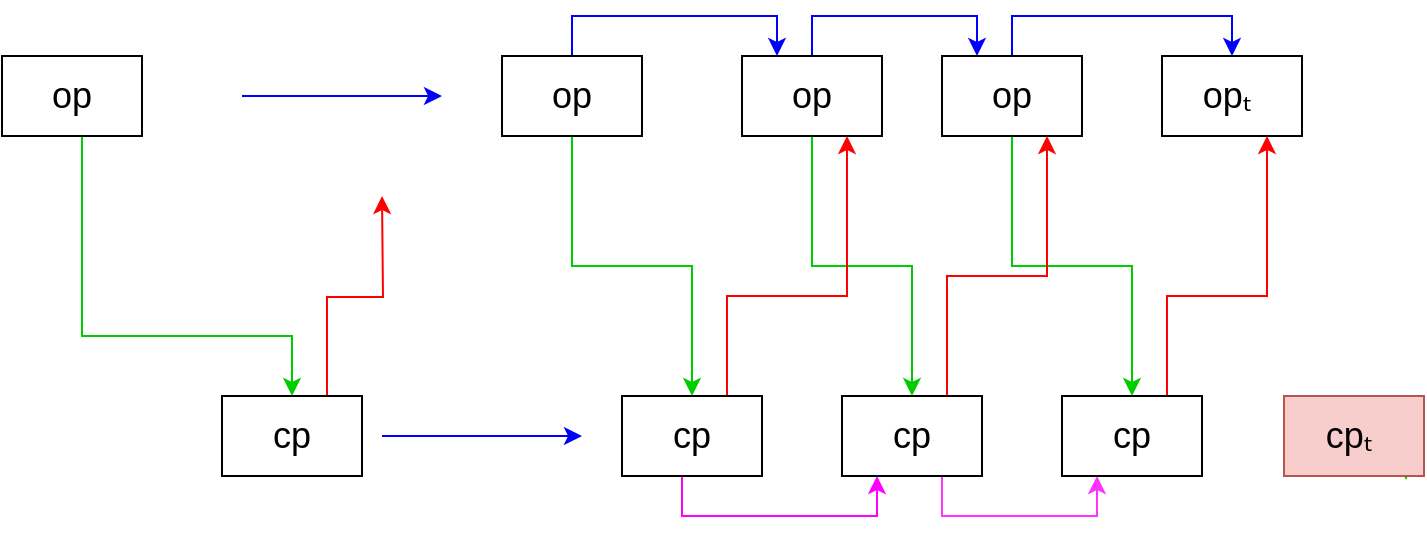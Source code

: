 <mxfile version="20.2.8" type="device" pages="4"><diagram id="kgpKYQtTHZ0yAKxKKP6v" name="Page-1"><mxGraphModel dx="1420" dy="855" grid="1" gridSize="10" guides="1" tooltips="1" connect="1" arrows="1" fold="1" page="1" pageScale="1" pageWidth="850" pageHeight="1100" math="0" shadow="0"><root><mxCell id="0"/><mxCell id="1" parent="0"/><mxCell id="jh5sVm4cKv1U_6JyRxff-20" style="edgeStyle=orthogonalEdgeStyle;rounded=0;orthogonalLoop=1;jettySize=auto;html=1;entryX=0.5;entryY=0;entryDx=0;entryDy=0;fontSize=18;strokeColor=#00CC00;" parent="1" source="jh5sVm4cKv1U_6JyRxff-1" target="jh5sVm4cKv1U_6JyRxff-10" edge="1"><mxGeometry relative="1" as="geometry"><Array as="points"><mxPoint x="70" y="450"/><mxPoint x="175" y="450"/></Array></mxGeometry></mxCell><mxCell id="jh5sVm4cKv1U_6JyRxff-1" value="&lt;font style=&quot;font-size: 18px;&quot;&gt;op&lt;/font&gt;" style="rounded=0;whiteSpace=wrap;html=1;" parent="1" vertex="1"><mxGeometry x="30" y="310" width="70" height="40" as="geometry"/></mxCell><mxCell id="jh5sVm4cKv1U_6JyRxff-21" style="edgeStyle=orthogonalEdgeStyle;rounded=0;orthogonalLoop=1;jettySize=auto;html=1;entryX=0.5;entryY=0;entryDx=0;entryDy=0;fontSize=18;strokeColor=#00CC00;" parent="1" source="jh5sVm4cKv1U_6JyRxff-6" target="jh5sVm4cKv1U_6JyRxff-11" edge="1"><mxGeometry relative="1" as="geometry"/></mxCell><mxCell id="xXjv_oAIk4GyOGv3urAA-8" style="edgeStyle=orthogonalEdgeStyle;rounded=0;orthogonalLoop=1;jettySize=auto;html=1;exitX=0.5;exitY=0;exitDx=0;exitDy=0;entryX=0.25;entryY=0;entryDx=0;entryDy=0;strokeColor=#0000FF;" parent="1" source="jh5sVm4cKv1U_6JyRxff-6" target="jh5sVm4cKv1U_6JyRxff-7" edge="1"><mxGeometry relative="1" as="geometry"/></mxCell><mxCell id="jh5sVm4cKv1U_6JyRxff-6" value="&lt;font style=&quot;font-size: 18px;&quot;&gt;op&lt;/font&gt;" style="rounded=0;whiteSpace=wrap;html=1;" parent="1" vertex="1"><mxGeometry x="280" y="310" width="70" height="40" as="geometry"/></mxCell><mxCell id="jh5sVm4cKv1U_6JyRxff-22" style="edgeStyle=orthogonalEdgeStyle;rounded=0;orthogonalLoop=1;jettySize=auto;html=1;entryX=0.5;entryY=0;entryDx=0;entryDy=0;fontSize=18;strokeColor=#00CC00;" parent="1" source="jh5sVm4cKv1U_6JyRxff-7" target="jh5sVm4cKv1U_6JyRxff-12" edge="1"><mxGeometry relative="1" as="geometry"/></mxCell><mxCell id="xXjv_oAIk4GyOGv3urAA-7" style="edgeStyle=orthogonalEdgeStyle;rounded=0;orthogonalLoop=1;jettySize=auto;html=1;entryX=0.25;entryY=0;entryDx=0;entryDy=0;strokeColor=#0000FF;" parent="1" source="jh5sVm4cKv1U_6JyRxff-7" target="jh5sVm4cKv1U_6JyRxff-8" edge="1"><mxGeometry relative="1" as="geometry"><Array as="points"><mxPoint x="435" y="290"/><mxPoint x="518" y="290"/></Array></mxGeometry></mxCell><mxCell id="jh5sVm4cKv1U_6JyRxff-7" value="&lt;font style=&quot;font-size: 18px;&quot;&gt;op&lt;/font&gt;" style="rounded=0;whiteSpace=wrap;html=1;" parent="1" vertex="1"><mxGeometry x="400" y="310" width="70" height="40" as="geometry"/></mxCell><mxCell id="jh5sVm4cKv1U_6JyRxff-23" style="edgeStyle=orthogonalEdgeStyle;rounded=0;orthogonalLoop=1;jettySize=auto;html=1;entryX=0.5;entryY=0;entryDx=0;entryDy=0;fontSize=18;strokeColor=#00CC00;" parent="1" source="jh5sVm4cKv1U_6JyRxff-8" target="jh5sVm4cKv1U_6JyRxff-13" edge="1"><mxGeometry relative="1" as="geometry"/></mxCell><mxCell id="jh5sVm4cKv1U_6JyRxff-36" style="edgeStyle=orthogonalEdgeStyle;rounded=0;orthogonalLoop=1;jettySize=auto;html=1;exitX=0.5;exitY=0;exitDx=0;exitDy=0;entryX=0.5;entryY=0;entryDx=0;entryDy=0;strokeColor=#0000FF;fontSize=18;" parent="1" source="jh5sVm4cKv1U_6JyRxff-8" target="jh5sVm4cKv1U_6JyRxff-9" edge="1"><mxGeometry relative="1" as="geometry"/></mxCell><mxCell id="jh5sVm4cKv1U_6JyRxff-8" value="&lt;font style=&quot;font-size: 18px;&quot;&gt;op&lt;/font&gt;" style="rounded=0;whiteSpace=wrap;html=1;" parent="1" vertex="1"><mxGeometry x="500" y="310" width="70" height="40" as="geometry"/></mxCell><mxCell id="jh5sVm4cKv1U_6JyRxff-9" value="&lt;font style=&quot;font-size: 18px;&quot;&gt;opₜ&amp;nbsp;&lt;/font&gt;" style="rounded=0;whiteSpace=wrap;html=1;" parent="1" vertex="1"><mxGeometry x="610" y="310" width="70" height="40" as="geometry"/></mxCell><mxCell id="jh5sVm4cKv1U_6JyRxff-44" style="edgeStyle=orthogonalEdgeStyle;rounded=0;orthogonalLoop=1;jettySize=auto;html=1;exitX=0.75;exitY=0;exitDx=0;exitDy=0;strokeColor=#FF0000;fontSize=18;" parent="1" source="jh5sVm4cKv1U_6JyRxff-10" edge="1"><mxGeometry relative="1" as="geometry"><mxPoint x="220" y="380" as="targetPoint"/></mxGeometry></mxCell><mxCell id="jh5sVm4cKv1U_6JyRxff-10" value="&lt;font style=&quot;font-size: 18px;&quot;&gt;cp&lt;/font&gt;" style="rounded=0;whiteSpace=wrap;html=1;" parent="1" vertex="1"><mxGeometry x="140" y="480" width="70" height="40" as="geometry"/></mxCell><mxCell id="jh5sVm4cKv1U_6JyRxff-43" style="edgeStyle=orthogonalEdgeStyle;rounded=0;orthogonalLoop=1;jettySize=auto;html=1;exitX=0.75;exitY=0;exitDx=0;exitDy=0;entryX=0.75;entryY=1;entryDx=0;entryDy=0;strokeColor=#FF0000;fontSize=18;" parent="1" source="jh5sVm4cKv1U_6JyRxff-11" target="jh5sVm4cKv1U_6JyRxff-7" edge="1"><mxGeometry relative="1" as="geometry"><Array as="points"><mxPoint x="393" y="430"/><mxPoint x="453" y="430"/></Array></mxGeometry></mxCell><mxCell id="xXjv_oAIk4GyOGv3urAA-5" style="edgeStyle=orthogonalEdgeStyle;rounded=0;orthogonalLoop=1;jettySize=auto;html=1;entryX=0.25;entryY=1;entryDx=0;entryDy=0;strokeColor=#FF00FF;" parent="1" source="jh5sVm4cKv1U_6JyRxff-11" target="jh5sVm4cKv1U_6JyRxff-12" edge="1"><mxGeometry relative="1" as="geometry"><Array as="points"><mxPoint x="370" y="540"/><mxPoint x="468" y="540"/></Array></mxGeometry></mxCell><mxCell id="jh5sVm4cKv1U_6JyRxff-11" value="&lt;font style=&quot;font-size: 18px;&quot;&gt;cp&lt;/font&gt;" style="rounded=0;whiteSpace=wrap;html=1;" parent="1" vertex="1"><mxGeometry x="340" y="480" width="70" height="40" as="geometry"/></mxCell><mxCell id="jh5sVm4cKv1U_6JyRxff-42" style="edgeStyle=orthogonalEdgeStyle;rounded=0;orthogonalLoop=1;jettySize=auto;html=1;exitX=0.75;exitY=0;exitDx=0;exitDy=0;entryX=0.75;entryY=1;entryDx=0;entryDy=0;strokeColor=#FF0000;fontSize=18;" parent="1" source="jh5sVm4cKv1U_6JyRxff-12" target="jh5sVm4cKv1U_6JyRxff-8" edge="1"><mxGeometry relative="1" as="geometry"><Array as="points"><mxPoint x="503" y="420"/><mxPoint x="553" y="420"/></Array></mxGeometry></mxCell><mxCell id="xXjv_oAIk4GyOGv3urAA-4" style="edgeStyle=orthogonalEdgeStyle;rounded=0;orthogonalLoop=1;jettySize=auto;html=1;entryX=0.25;entryY=1;entryDx=0;entryDy=0;strokeColor=#FF33FF;" parent="1" source="jh5sVm4cKv1U_6JyRxff-12" target="jh5sVm4cKv1U_6JyRxff-13" edge="1"><mxGeometry relative="1" as="geometry"><Array as="points"><mxPoint x="500" y="540"/><mxPoint x="578" y="540"/></Array></mxGeometry></mxCell><mxCell id="jh5sVm4cKv1U_6JyRxff-12" value="&lt;font style=&quot;font-size: 18px;&quot;&gt;cp&lt;/font&gt;" style="rounded=0;whiteSpace=wrap;html=1;" parent="1" vertex="1"><mxGeometry x="450" y="480" width="70" height="40" as="geometry"/></mxCell><mxCell id="jh5sVm4cKv1U_6JyRxff-41" style="edgeStyle=orthogonalEdgeStyle;rounded=0;orthogonalLoop=1;jettySize=auto;html=1;exitX=0.75;exitY=0;exitDx=0;exitDy=0;entryX=0.75;entryY=1;entryDx=0;entryDy=0;strokeColor=#FF0000;fontSize=18;" parent="1" source="jh5sVm4cKv1U_6JyRxff-13" target="jh5sVm4cKv1U_6JyRxff-9" edge="1"><mxGeometry relative="1" as="geometry"><Array as="points"><mxPoint x="613" y="430"/><mxPoint x="663" y="430"/></Array></mxGeometry></mxCell><mxCell id="jh5sVm4cKv1U_6JyRxff-13" value="&lt;font style=&quot;font-size: 18px;&quot;&gt;cp&lt;/font&gt;" style="rounded=0;whiteSpace=wrap;html=1;" parent="1" vertex="1"><mxGeometry x="560" y="480" width="70" height="40" as="geometry"/></mxCell><mxCell id="jh5sVm4cKv1U_6JyRxff-28" style="edgeStyle=orthogonalEdgeStyle;rounded=0;orthogonalLoop=1;jettySize=auto;html=1;exitX=0.75;exitY=1;exitDx=0;exitDy=0;strokeColor=#00CC00;fontSize=18;entryX=0.871;entryY=1.05;entryDx=0;entryDy=0;entryPerimeter=0;" parent="1" source="jh5sVm4cKv1U_6JyRxff-14" target="jh5sVm4cKv1U_6JyRxff-14" edge="1"><mxGeometry relative="1" as="geometry"><mxPoint x="730" y="540" as="targetPoint"/></mxGeometry></mxCell><mxCell id="jh5sVm4cKv1U_6JyRxff-14" value="&lt;font style=&quot;font-size: 18px;&quot;&gt;cpₜ&amp;nbsp;&lt;/font&gt;" style="rounded=0;whiteSpace=wrap;html=1;fillColor=#f8cecc;strokeColor=#b85450;" parent="1" vertex="1"><mxGeometry x="671" y="480" width="70" height="40" as="geometry"/></mxCell><mxCell id="xXjv_oAIk4GyOGv3urAA-10" value="" style="endArrow=classic;html=1;rounded=0;strokeColor=#0000FF;" parent="1" edge="1"><mxGeometry relative="1" as="geometry"><mxPoint x="220" y="500" as="sourcePoint"/><mxPoint x="320" y="500" as="targetPoint"/></mxGeometry></mxCell><mxCell id="xXjv_oAIk4GyOGv3urAA-12" value="" style="endArrow=classic;html=1;rounded=0;strokeColor=#0000FF;" parent="1" edge="1"><mxGeometry relative="1" as="geometry"><mxPoint x="150" y="330" as="sourcePoint"/><mxPoint x="250" y="330" as="targetPoint"/></mxGeometry></mxCell></root></mxGraphModel></diagram><diagram id="A9E0UnCBKg4u_X5Gllew" name="Page-2"><mxGraphModel dx="1420" dy="855" grid="1" gridSize="10" guides="1" tooltips="1" connect="1" arrows="1" fold="1" page="1" pageScale="1" pageWidth="850" pageHeight="1100" math="0" shadow="0"><root><mxCell id="0"/><mxCell id="1" parent="0"/><mxCell id="JVV-bPClfwQrTZ14eIcD-2" style="edgeStyle=orthogonalEdgeStyle;rounded=0;orthogonalLoop=1;jettySize=auto;html=1;exitX=0.5;exitY=0;exitDx=0;exitDy=0;entryX=0.25;entryY=0;entryDx=0;entryDy=0;strokeColor=#3333FF;fontSize=18;" parent="1" source="JVV-bPClfwQrTZ14eIcD-3" target="JVV-bPClfwQrTZ14eIcD-14" edge="1"><mxGeometry relative="1" as="geometry"><Array as="points"><mxPoint x="65" y="240"/><mxPoint x="628" y="240"/></Array></mxGeometry></mxCell><mxCell id="JVV-bPClfwQrTZ14eIcD-3" value="&lt;font style=&quot;font-size: 18px;&quot;&gt;op&lt;/font&gt;" style="rounded=0;whiteSpace=wrap;html=1;" parent="1" vertex="1"><mxGeometry x="30" y="310" width="70" height="40" as="geometry"/></mxCell><mxCell id="JVV-bPClfwQrTZ14eIcD-5" style="edgeStyle=orthogonalEdgeStyle;rounded=0;orthogonalLoop=1;jettySize=auto;html=1;exitX=0.5;exitY=0;exitDx=0;exitDy=0;entryX=0.886;entryY=0;entryDx=0;entryDy=0;entryPerimeter=0;strokeColor=#7F00FF;fontSize=18;" parent="1" source="JVV-bPClfwQrTZ14eIcD-6" target="JVV-bPClfwQrTZ14eIcD-14" edge="1"><mxGeometry relative="1" as="geometry"><Array as="points"><mxPoint x="315" y="230"/><mxPoint x="672" y="230"/></Array></mxGeometry></mxCell><mxCell id="JVV-bPClfwQrTZ14eIcD-6" value="&lt;font style=&quot;font-size: 18px;&quot;&gt;op&lt;/font&gt;" style="rounded=0;whiteSpace=wrap;html=1;" parent="1" vertex="1"><mxGeometry x="280" y="310" width="70" height="40" as="geometry"/></mxCell><mxCell id="JVV-bPClfwQrTZ14eIcD-8" style="edgeStyle=orthogonalEdgeStyle;rounded=0;orthogonalLoop=1;jettySize=auto;html=1;exitX=0.5;exitY=0;exitDx=0;exitDy=0;entryX=0.75;entryY=0;entryDx=0;entryDy=0;strokeColor=#0000CC;fontSize=18;" parent="1" source="JVV-bPClfwQrTZ14eIcD-9" target="JVV-bPClfwQrTZ14eIcD-14" edge="1"><mxGeometry relative="1" as="geometry"><Array as="points"><mxPoint x="435" y="260"/><mxPoint x="663" y="260"/></Array></mxGeometry></mxCell><mxCell id="JVV-bPClfwQrTZ14eIcD-9" value="&lt;font style=&quot;font-size: 18px;&quot;&gt;op&lt;/font&gt;" style="rounded=0;whiteSpace=wrap;html=1;" parent="1" vertex="1"><mxGeometry x="400" y="310" width="70" height="40" as="geometry"/></mxCell><mxCell id="JVV-bPClfwQrTZ14eIcD-11" style="edgeStyle=orthogonalEdgeStyle;rounded=0;orthogonalLoop=1;jettySize=auto;html=1;exitX=0.5;exitY=0;exitDx=0;exitDy=0;entryX=0.5;entryY=0;entryDx=0;entryDy=0;strokeColor=#0000CC;fontSize=18;" parent="1" source="JVV-bPClfwQrTZ14eIcD-12" target="JVV-bPClfwQrTZ14eIcD-14" edge="1"><mxGeometry relative="1" as="geometry"/></mxCell><mxCell id="JVV-bPClfwQrTZ14eIcD-12" value="&lt;font style=&quot;font-size: 18px;&quot;&gt;op&lt;/font&gt;" style="rounded=0;whiteSpace=wrap;html=1;" parent="1" vertex="1"><mxGeometry x="500" y="310" width="70" height="40" as="geometry"/></mxCell><mxCell id="0SFNq8PjkuVZPo4memtI-1" style="edgeStyle=orthogonalEdgeStyle;rounded=0;orthogonalLoop=1;jettySize=auto;html=1;entryX=0.25;entryY=0;entryDx=0;entryDy=0;strokeColor=#00FF00;" parent="1" source="JVV-bPClfwQrTZ14eIcD-14" target="JVV-bPClfwQrTZ14eIcD-26" edge="1"><mxGeometry relative="1" as="geometry"><Array as="points"><mxPoint x="630" y="415"/><mxPoint x="578" y="415"/></Array></mxGeometry></mxCell><mxCell id="0SFNq8PjkuVZPo4memtI-2" style="edgeStyle=orthogonalEdgeStyle;rounded=0;orthogonalLoop=1;jettySize=auto;html=1;exitX=0;exitY=1;exitDx=0;exitDy=0;entryX=0.5;entryY=0;entryDx=0;entryDy=0;strokeColor=#00FF00;" parent="1" source="JVV-bPClfwQrTZ14eIcD-14" target="JVV-bPClfwQrTZ14eIcD-23" edge="1"><mxGeometry relative="1" as="geometry"><Array as="points"><mxPoint x="610" y="400"/><mxPoint x="485" y="400"/></Array></mxGeometry></mxCell><mxCell id="0SFNq8PjkuVZPo4memtI-3" style="edgeStyle=orthogonalEdgeStyle;rounded=0;orthogonalLoop=1;jettySize=auto;html=1;exitX=0;exitY=1;exitDx=0;exitDy=0;entryX=0.5;entryY=0;entryDx=0;entryDy=0;strokeColor=#00FF00;" parent="1" source="JVV-bPClfwQrTZ14eIcD-14" target="JVV-bPClfwQrTZ14eIcD-20" edge="1"><mxGeometry relative="1" as="geometry"><Array as="points"><mxPoint x="620" y="350"/><mxPoint x="620" y="390"/><mxPoint x="375" y="390"/></Array></mxGeometry></mxCell><mxCell id="JVV-bPClfwQrTZ14eIcD-14" value="&lt;font style=&quot;font-size: 18px;&quot;&gt;opₜ&amp;nbsp;&lt;/font&gt;" style="rounded=0;whiteSpace=wrap;html=1;" parent="1" vertex="1"><mxGeometry x="610" y="310" width="70" height="40" as="geometry"/></mxCell><mxCell id="QSjQKRViWcZtB1r0Ln3s-3" style="edgeStyle=orthogonalEdgeStyle;rounded=0;orthogonalLoop=1;jettySize=auto;html=1;exitX=0.5;exitY=1;exitDx=0;exitDy=0;entryX=0.857;entryY=1;entryDx=0;entryDy=0;entryPerimeter=0;" edge="1" parent="1" source="JVV-bPClfwQrTZ14eIcD-17" target="JVV-bPClfwQrTZ14eIcD-26"><mxGeometry relative="1" as="geometry"><Array as="points"><mxPoint x="175" y="590"/><mxPoint x="620" y="590"/></Array></mxGeometry></mxCell><mxCell id="JVV-bPClfwQrTZ14eIcD-17" value="&lt;font style=&quot;font-size: 18px;&quot;&gt;cp&lt;/font&gt;" style="rounded=0;whiteSpace=wrap;html=1;" parent="1" vertex="1"><mxGeometry x="140" y="480" width="70" height="40" as="geometry"/></mxCell><mxCell id="QSjQKRViWcZtB1r0Ln3s-2" style="edgeStyle=orthogonalEdgeStyle;rounded=0;orthogonalLoop=1;jettySize=auto;html=1;exitX=0.5;exitY=1;exitDx=0;exitDy=0;" edge="1" parent="1" source="JVV-bPClfwQrTZ14eIcD-20" target="JVV-bPClfwQrTZ14eIcD-26"><mxGeometry relative="1" as="geometry"><Array as="points"><mxPoint x="375" y="570"/><mxPoint x="610" y="570"/></Array></mxGeometry></mxCell><mxCell id="JVV-bPClfwQrTZ14eIcD-20" value="&lt;font style=&quot;font-size: 18px;&quot;&gt;cp&lt;/font&gt;" style="rounded=0;whiteSpace=wrap;html=1;" parent="1" vertex="1"><mxGeometry x="340" y="480" width="70" height="40" as="geometry"/></mxCell><mxCell id="QSjQKRViWcZtB1r0Ln3s-1" style="edgeStyle=orthogonalEdgeStyle;rounded=0;orthogonalLoop=1;jettySize=auto;html=1;entryX=0.5;entryY=1;entryDx=0;entryDy=0;" edge="1" parent="1" source="JVV-bPClfwQrTZ14eIcD-23" target="JVV-bPClfwQrTZ14eIcD-26"><mxGeometry relative="1" as="geometry"><Array as="points"><mxPoint x="485" y="540"/><mxPoint x="595" y="540"/></Array></mxGeometry></mxCell><mxCell id="JVV-bPClfwQrTZ14eIcD-23" value="&lt;font style=&quot;font-size: 18px;&quot;&gt;cp&lt;/font&gt;" style="rounded=0;whiteSpace=wrap;html=1;" parent="1" vertex="1"><mxGeometry x="450" y="480" width="70" height="40" as="geometry"/></mxCell><mxCell id="QSjQKRViWcZtB1r0Ln3s-5" style="edgeStyle=orthogonalEdgeStyle;rounded=0;orthogonalLoop=1;jettySize=auto;html=1;exitX=0.5;exitY=0;exitDx=0;exitDy=0;entryX=0.5;entryY=1;entryDx=0;entryDy=0;strokeColor=#FF0000;" edge="1" parent="1" source="JVV-bPClfwQrTZ14eIcD-26" target="JVV-bPClfwQrTZ14eIcD-9"><mxGeometry relative="1" as="geometry"><Array as="points"><mxPoint x="595" y="430"/><mxPoint x="435" y="430"/></Array></mxGeometry></mxCell><mxCell id="QSjQKRViWcZtB1r0Ln3s-6" style="edgeStyle=orthogonalEdgeStyle;rounded=0;orthogonalLoop=1;jettySize=auto;html=1;exitX=0.75;exitY=0;exitDx=0;exitDy=0;entryX=0.5;entryY=1;entryDx=0;entryDy=0;strokeColor=#FF0000;" edge="1" parent="1" source="JVV-bPClfwQrTZ14eIcD-26" target="JVV-bPClfwQrTZ14eIcD-6"><mxGeometry relative="1" as="geometry"><Array as="points"><mxPoint x="613" y="440"/><mxPoint x="315" y="440"/></Array></mxGeometry></mxCell><mxCell id="JVV-bPClfwQrTZ14eIcD-26" value="&lt;font style=&quot;font-size: 18px;&quot;&gt;cp&lt;/font&gt;" style="rounded=0;whiteSpace=wrap;html=1;" parent="1" vertex="1"><mxGeometry x="560" y="480" width="70" height="40" as="geometry"/></mxCell><mxCell id="JVV-bPClfwQrTZ14eIcD-27" style="edgeStyle=orthogonalEdgeStyle;rounded=0;orthogonalLoop=1;jettySize=auto;html=1;exitX=0.75;exitY=1;exitDx=0;exitDy=0;strokeColor=#00CC00;fontSize=18;entryX=0.871;entryY=1.05;entryDx=0;entryDy=0;entryPerimeter=0;" parent="1" source="JVV-bPClfwQrTZ14eIcD-28" target="JVV-bPClfwQrTZ14eIcD-28" edge="1"><mxGeometry relative="1" as="geometry"><mxPoint x="730" y="540" as="targetPoint"/></mxGeometry></mxCell><mxCell id="JVV-bPClfwQrTZ14eIcD-28" value="&lt;font style=&quot;font-size: 18px;&quot;&gt;cpₜ&amp;nbsp;&lt;/font&gt;" style="rounded=0;whiteSpace=wrap;html=1;fillColor=#f8cecc;strokeColor=#b85450;" parent="1" vertex="1"><mxGeometry x="670" y="480" width="70" height="40" as="geometry"/></mxCell><mxCell id="0SFNq8PjkuVZPo4memtI-8" value="" style="endArrow=classic;html=1;rounded=0;strokeColor=#FF0000;" parent="1" edge="1"><mxGeometry relative="1" as="geometry"><mxPoint x="140" y="330" as="sourcePoint"/><mxPoint x="240" y="330" as="targetPoint"/></mxGeometry></mxCell><mxCell id="0SFNq8PjkuVZPo4memtI-12" value="" style="endArrow=classic;html=1;rounded=0;strokeColor=#FF0000;" parent="1" edge="1"><mxGeometry relative="1" as="geometry"><mxPoint x="230" y="500" as="sourcePoint"/><mxPoint x="330" y="500" as="targetPoint"/></mxGeometry></mxCell></root></mxGraphModel></diagram><diagram id="UEDeW9z7t6QQpurxPwoI" name="Page-3"><mxGraphModel dx="1422" dy="857" grid="1" gridSize="10" guides="1" tooltips="1" connect="1" arrows="1" fold="1" page="1" pageScale="1" pageWidth="850" pageHeight="1100" math="0" shadow="0"><root><mxCell id="0"/><mxCell id="1" parent="0"/><mxCell id="4Cv9ixc7Ukb4QSlDy0ev-5" style="edgeStyle=orthogonalEdgeStyle;rounded=0;orthogonalLoop=1;jettySize=auto;html=1;exitX=0.5;exitY=1;exitDx=0;exitDy=0;entryX=0.5;entryY=0;entryDx=0;entryDy=0;fontSize=18;" edge="1" parent="1" source="4Cv9ixc7Ukb4QSlDy0ev-1" target="4Cv9ixc7Ukb4QSlDy0ev-3"><mxGeometry relative="1" as="geometry"/></mxCell><mxCell id="4Cv9ixc7Ukb4QSlDy0ev-6" style="edgeStyle=orthogonalEdgeStyle;rounded=0;orthogonalLoop=1;jettySize=auto;html=1;fontSize=18;" edge="1" parent="1" source="4Cv9ixc7Ukb4QSlDy0ev-1" target="4Cv9ixc7Ukb4QSlDy0ev-2"><mxGeometry relative="1" as="geometry"/></mxCell><mxCell id="4Cv9ixc7Ukb4QSlDy0ev-1" value="&lt;font style=&quot;font-size: 18px;&quot;&gt;Decision Node&lt;/font&gt;" style="rounded=0;whiteSpace=wrap;html=1;fillColor=#fff2cc;strokeColor=#d6b656;" vertex="1" parent="1"><mxGeometry x="330" y="160" width="160" height="60" as="geometry"/></mxCell><mxCell id="4Cv9ixc7Ukb4QSlDy0ev-13" style="edgeStyle=orthogonalEdgeStyle;rounded=0;orthogonalLoop=1;jettySize=auto;html=1;exitX=0.5;exitY=1;exitDx=0;exitDy=0;fontSize=18;" edge="1" parent="1" source="4Cv9ixc7Ukb4QSlDy0ev-2" target="4Cv9ixc7Ukb4QSlDy0ev-12"><mxGeometry relative="1" as="geometry"><Array as="points"><mxPoint x="250" y="370"/><mxPoint x="320" y="370"/></Array></mxGeometry></mxCell><mxCell id="4Cv9ixc7Ukb4QSlDy0ev-14" style="edgeStyle=orthogonalEdgeStyle;rounded=0;orthogonalLoop=1;jettySize=auto;html=1;fontSize=18;" edge="1" parent="1" source="4Cv9ixc7Ukb4QSlDy0ev-2" target="4Cv9ixc7Ukb4QSlDy0ev-7"><mxGeometry relative="1" as="geometry"/></mxCell><mxCell id="4Cv9ixc7Ukb4QSlDy0ev-2" value="&lt;font style=&quot;font-size: 18px;&quot;&gt;Decision Node&lt;/font&gt;" style="rounded=0;whiteSpace=wrap;html=1;fillColor=#e1d5e7;strokeColor=#9673a6;" vertex="1" parent="1"><mxGeometry x="170" y="270" width="160" height="60" as="geometry"/></mxCell><mxCell id="4Cv9ixc7Ukb4QSlDy0ev-15" style="edgeStyle=orthogonalEdgeStyle;rounded=0;orthogonalLoop=1;jettySize=auto;html=1;fontSize=18;" edge="1" parent="1" source="4Cv9ixc7Ukb4QSlDy0ev-3" target="4Cv9ixc7Ukb4QSlDy0ev-4"><mxGeometry relative="1" as="geometry"><Array as="points"><mxPoint x="580" y="360"/><mxPoint x="730" y="360"/></Array></mxGeometry></mxCell><mxCell id="4Cv9ixc7Ukb4QSlDy0ev-16" style="edgeStyle=orthogonalEdgeStyle;rounded=0;orthogonalLoop=1;jettySize=auto;html=1;entryX=0.5;entryY=0;entryDx=0;entryDy=0;fontSize=18;" edge="1" parent="1" source="4Cv9ixc7Ukb4QSlDy0ev-3" target="4Cv9ixc7Ukb4QSlDy0ev-11"><mxGeometry relative="1" as="geometry"/></mxCell><mxCell id="4Cv9ixc7Ukb4QSlDy0ev-3" value="&lt;font style=&quot;font-size: 18px;&quot;&gt;Decision Node&lt;/font&gt;" style="rounded=0;whiteSpace=wrap;html=1;fillColor=#e1d5e7;strokeColor=#9673a6;" vertex="1" parent="1"><mxGeometry x="500" y="270" width="160" height="60" as="geometry"/></mxCell><mxCell id="4Cv9ixc7Ukb4QSlDy0ev-20" value="" style="edgeStyle=orthogonalEdgeStyle;rounded=0;orthogonalLoop=1;jettySize=auto;html=1;fontSize=18;" edge="1" parent="1" source="4Cv9ixc7Ukb4QSlDy0ev-4" target="4Cv9ixc7Ukb4QSlDy0ev-9"><mxGeometry relative="1" as="geometry"/></mxCell><mxCell id="4Cv9ixc7Ukb4QSlDy0ev-22" style="edgeStyle=orthogonalEdgeStyle;rounded=0;orthogonalLoop=1;jettySize=auto;html=1;entryX=0.5;entryY=0;entryDx=0;entryDy=0;fontSize=18;" edge="1" parent="1" source="4Cv9ixc7Ukb4QSlDy0ev-4" target="4Cv9ixc7Ukb4QSlDy0ev-10"><mxGeometry relative="1" as="geometry"/></mxCell><mxCell id="4Cv9ixc7Ukb4QSlDy0ev-4" value="&lt;font style=&quot;font-size: 18px;&quot;&gt;Decision Node&lt;/font&gt;" style="rounded=0;whiteSpace=wrap;html=1;fillColor=#f8cecc;strokeColor=#b85450;" vertex="1" parent="1"><mxGeometry x="660" y="410" width="160" height="60" as="geometry"/></mxCell><mxCell id="4Cv9ixc7Ukb4QSlDy0ev-7" value="Leaf Node" style="ellipse;whiteSpace=wrap;html=1;fontSize=18;fillColor=#b0e3e6;strokeColor=#0e8088;" vertex="1" parent="1"><mxGeometry x="100" y="410" width="120" height="70" as="geometry"/></mxCell><mxCell id="4Cv9ixc7Ukb4QSlDy0ev-9" value="Leaf Node" style="ellipse;whiteSpace=wrap;html=1;fontSize=18;fillColor=#b0e3e6;strokeColor=#0e8088;" vertex="1" parent="1"><mxGeometry x="720" y="550" width="120" height="70" as="geometry"/></mxCell><mxCell id="4Cv9ixc7Ukb4QSlDy0ev-10" value="Leaf Node" style="ellipse;whiteSpace=wrap;html=1;fontSize=18;fillColor=#b0e3e6;strokeColor=#0e8088;" vertex="1" parent="1"><mxGeometry x="570" y="550" width="120" height="70" as="geometry"/></mxCell><mxCell id="4Cv9ixc7Ukb4QSlDy0ev-11" value="Leaf Node" style="ellipse;whiteSpace=wrap;html=1;fontSize=18;fillColor=#b0e3e6;strokeColor=#0e8088;" vertex="1" parent="1"><mxGeometry x="425" y="410" width="120" height="70" as="geometry"/></mxCell><mxCell id="4Cv9ixc7Ukb4QSlDy0ev-12" value="Leaf Node" style="ellipse;whiteSpace=wrap;html=1;fontSize=18;fillColor=#b0e3e6;strokeColor=#0e8088;" vertex="1" parent="1"><mxGeometry x="260" y="410" width="120" height="70" as="geometry"/></mxCell><mxCell id="4Cv9ixc7Ukb4QSlDy0ev-23" value="" style="html=1;shadow=0;dashed=0;align=center;verticalAlign=middle;shape=mxgraph.arrows2.arrow;dy=0.6;dx=40;notch=0;fontSize=18;" vertex="1" parent="1"><mxGeometry x="500" y="160" width="80" height="40" as="geometry"/></mxCell><mxCell id="4Cv9ixc7Ukb4QSlDy0ev-25" value="&lt;h1 style=&quot;font-size: 27px;&quot;&gt;Root Node&lt;/h1&gt;" style="text;html=1;strokeColor=#82b366;fillColor=#d5e8d4;spacing=5;spacingTop=-20;whiteSpace=wrap;overflow=hidden;rounded=0;fontSize=18;gradientColor=#97d077;" vertex="1" parent="1"><mxGeometry x="590" y="145" width="170" height="70" as="geometry"/></mxCell></root></mxGraphModel></diagram><diagram id="lJeToIeUuD7DBv7BwXWU" name="Page-4"><mxGraphModel dx="1422" dy="857" grid="1" gridSize="10" guides="1" tooltips="1" connect="1" arrows="1" fold="1" page="1" pageScale="1" pageWidth="850" pageHeight="1100" math="0" shadow="0"><root><mxCell id="0"/><mxCell id="1" parent="0"/><mxCell id="A33CsOihxr1n_JgY9U3P-12" style="edgeStyle=orthogonalEdgeStyle;rounded=0;orthogonalLoop=1;jettySize=auto;html=1;exitX=0.5;exitY=1;exitDx=0;exitDy=0;entryX=0.45;entryY=-0.025;entryDx=0;entryDy=0;entryPerimeter=0;fontSize=22;" edge="1" parent="1" source="A33CsOihxr1n_JgY9U3P-1" target="A33CsOihxr1n_JgY9U3P-6"><mxGeometry relative="1" as="geometry"/></mxCell><mxCell id="A33CsOihxr1n_JgY9U3P-1" value="&lt;font style=&quot;font-size: 22px;&quot;&gt;Training data 1&lt;/font&gt;" style="ellipse;whiteSpace=wrap;html=1;fontSize=27;fillColor=#d5e8d4;gradientColor=#97d077;strokeColor=#82b366;" vertex="1" parent="1"><mxGeometry x="220" y="200" width="120" height="80" as="geometry"/></mxCell><mxCell id="A33CsOihxr1n_JgY9U3P-13" style="edgeStyle=orthogonalEdgeStyle;rounded=0;orthogonalLoop=1;jettySize=auto;html=1;entryX=0.417;entryY=0.013;entryDx=0;entryDy=0;entryPerimeter=0;fontSize=22;" edge="1" parent="1" source="A33CsOihxr1n_JgY9U3P-2" target="A33CsOihxr1n_JgY9U3P-8"><mxGeometry relative="1" as="geometry"/></mxCell><mxCell id="A33CsOihxr1n_JgY9U3P-2" value="&lt;font style=&quot;font-size: 22px;&quot;&gt;Training data 2&lt;/font&gt;" style="ellipse;whiteSpace=wrap;html=1;fontSize=27;fillColor=#d5e8d4;gradientColor=#97d077;strokeColor=#82b366;" vertex="1" parent="1"><mxGeometry x="390" y="200" width="120" height="80" as="geometry"/></mxCell><mxCell id="A33CsOihxr1n_JgY9U3P-14" style="edgeStyle=orthogonalEdgeStyle;rounded=0;orthogonalLoop=1;jettySize=auto;html=1;entryX=0.5;entryY=0;entryDx=0;entryDy=0;fontSize=22;" edge="1" parent="1" source="A33CsOihxr1n_JgY9U3P-3" target="A33CsOihxr1n_JgY9U3P-9"><mxGeometry relative="1" as="geometry"/></mxCell><mxCell id="A33CsOihxr1n_JgY9U3P-3" value="&lt;font style=&quot;font-size: 22px;&quot;&gt;Training data 3&lt;/font&gt;" style="ellipse;whiteSpace=wrap;html=1;fontSize=27;fillColor=#d5e8d4;gradientColor=#97d077;strokeColor=#82b366;" vertex="1" parent="1"><mxGeometry x="570" y="200" width="120" height="80" as="geometry"/></mxCell><mxCell id="A33CsOihxr1n_JgY9U3P-11" style="edgeStyle=orthogonalEdgeStyle;rounded=0;orthogonalLoop=1;jettySize=auto;html=1;exitX=1;exitY=0.25;exitDx=0;exitDy=0;entryX=0.075;entryY=0.75;entryDx=0;entryDy=0;entryPerimeter=0;fontSize=22;" edge="1" parent="1" source="A33CsOihxr1n_JgY9U3P-4" target="A33CsOihxr1n_JgY9U3P-1"><mxGeometry relative="1" as="geometry"/></mxCell><mxCell id="A33CsOihxr1n_JgY9U3P-4" value="Training&lt;br&gt;Set" style="rounded=0;whiteSpace=wrap;html=1;fontSize=22;fillColor=#60a917;strokeColor=#2D7600;fontColor=#ffffff;" vertex="1" parent="1"><mxGeometry x="60" y="220" width="120" height="160" as="geometry"/></mxCell><mxCell id="A33CsOihxr1n_JgY9U3P-5" value="Test Set" style="whiteSpace=wrap;html=1;aspect=fixed;fontSize=22;fillColor=#60a917;strokeColor=#2D7600;fontColor=#ffffff;" vertex="1" parent="1"><mxGeometry x="60" y="410" width="120" height="120" as="geometry"/></mxCell><mxCell id="A33CsOihxr1n_JgY9U3P-15" style="edgeStyle=orthogonalEdgeStyle;rounded=0;orthogonalLoop=1;jettySize=auto;html=1;entryX=0;entryY=0.5;entryDx=0;entryDy=0;fontSize=22;" edge="1" parent="1" source="A33CsOihxr1n_JgY9U3P-6" target="A33CsOihxr1n_JgY9U3P-10"><mxGeometry relative="1" as="geometry"><Array as="points"><mxPoint x="290" y="500"/></Array></mxGeometry></mxCell><mxCell id="A33CsOihxr1n_JgY9U3P-6" value="&lt;font style=&quot;font-size: 22px;&quot;&gt;Decision tree 1&lt;/font&gt;" style="ellipse;whiteSpace=wrap;html=1;fontSize=27;fillColor=#ffcd28;gradientColor=#ffa500;strokeColor=#d79b00;" vertex="1" parent="1"><mxGeometry x="230" y="320" width="120" height="80" as="geometry"/></mxCell><mxCell id="A33CsOihxr1n_JgY9U3P-16" style="edgeStyle=orthogonalEdgeStyle;rounded=0;orthogonalLoop=1;jettySize=auto;html=1;exitX=0.5;exitY=1;exitDx=0;exitDy=0;entryX=0.5;entryY=0;entryDx=0;entryDy=0;fontSize=22;" edge="1" parent="1" source="A33CsOihxr1n_JgY9U3P-8" target="A33CsOihxr1n_JgY9U3P-10"><mxGeometry relative="1" as="geometry"/></mxCell><mxCell id="A33CsOihxr1n_JgY9U3P-8" value="&lt;font style=&quot;font-size: 22px;&quot;&gt;Decision tree 2&lt;/font&gt;" style="ellipse;whiteSpace=wrap;html=1;fontSize=27;fillColor=#ffcd28;gradientColor=#ffa500;strokeColor=#d79b00;" vertex="1" parent="1"><mxGeometry x="400" y="320" width="120" height="80" as="geometry"/></mxCell><mxCell id="A33CsOihxr1n_JgY9U3P-17" style="edgeStyle=orthogonalEdgeStyle;rounded=0;orthogonalLoop=1;jettySize=auto;html=1;exitX=0.5;exitY=1;exitDx=0;exitDy=0;entryX=1;entryY=0.5;entryDx=0;entryDy=0;fontSize=22;" edge="1" parent="1" source="A33CsOihxr1n_JgY9U3P-9" target="A33CsOihxr1n_JgY9U3P-10"><mxGeometry relative="1" as="geometry"/></mxCell><mxCell id="A33CsOihxr1n_JgY9U3P-9" value="&lt;font style=&quot;font-size: 22px;&quot;&gt;Decision tree 3&lt;/font&gt;" style="ellipse;whiteSpace=wrap;html=1;fontSize=27;fillColor=#ffcd28;gradientColor=#ffa500;strokeColor=#d79b00;" vertex="1" parent="1"><mxGeometry x="570" y="320" width="120" height="80" as="geometry"/></mxCell><mxCell id="A33CsOihxr1n_JgY9U3P-19" style="edgeStyle=orthogonalEdgeStyle;rounded=0;orthogonalLoop=1;jettySize=auto;html=1;entryX=0.5;entryY=0;entryDx=0;entryDy=0;fontSize=22;" edge="1" parent="1" source="A33CsOihxr1n_JgY9U3P-10" target="A33CsOihxr1n_JgY9U3P-18"><mxGeometry relative="1" as="geometry"/></mxCell><mxCell id="A33CsOihxr1n_JgY9U3P-10" value="Voting (Averaging)" style="rounded=0;whiteSpace=wrap;html=1;fontSize=22;fillColor=#e1d5e7;strokeColor=#9673a6;" vertex="1" parent="1"><mxGeometry x="400" y="470" width="120" height="70" as="geometry"/></mxCell><mxCell id="A33CsOihxr1n_JgY9U3P-18" value="Prediction" style="rounded=0;whiteSpace=wrap;html=1;fontSize=22;fillColor=#cce5ff;strokeColor=#36393d;" vertex="1" parent="1"><mxGeometry x="400" y="580" width="120" height="60" as="geometry"/></mxCell></root></mxGraphModel></diagram></mxfile>